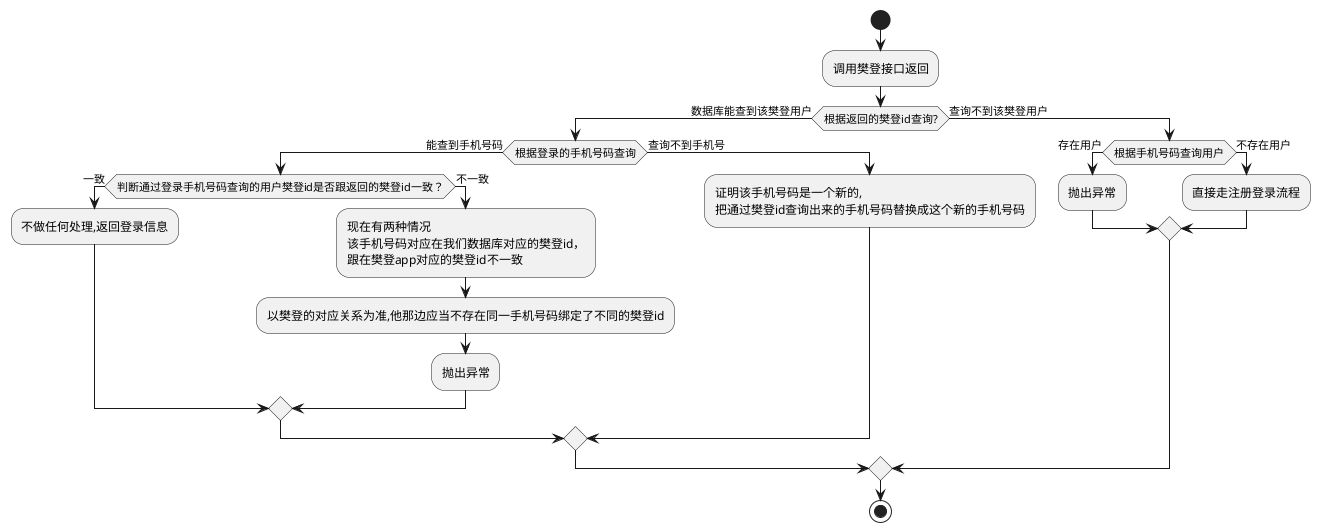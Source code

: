 @startuml
 start
  :调用樊登接口返回;
  if (根据返回的樊登id查询?) then (数据库能查到该樊登用户)
    if(根据登录的手机号码查询) then(能查到手机号码)
    if(判断通过登录手机号码查询的用户樊登id是否跟返回的樊登id一致？)then(一致)
        :不做任何处理,返回登录信息;
        else(不一致)
        :现在有两种情况
        该手机号码对应在我们数据库对应的樊登id，
        跟在樊登app对应的樊登id不一致;
        :以樊登的对应关系为准,他那边应当不存在同一手机号码绑定了不同的樊登id;
        :抛出异常;
        endif
    else(查询不到手机号)
    :证明该手机号码是一个新的,
    把通过樊登id查询出来的手机号码替换成这个新的手机号码;
    endif
    else(查询不到该樊登用户)
    if(根据手机号码查询用户)then(存在用户)
    :抛出异常;
    else(不存在用户)
    :直接走注册登录流程;
    endif
  endif
  stop
@enduml